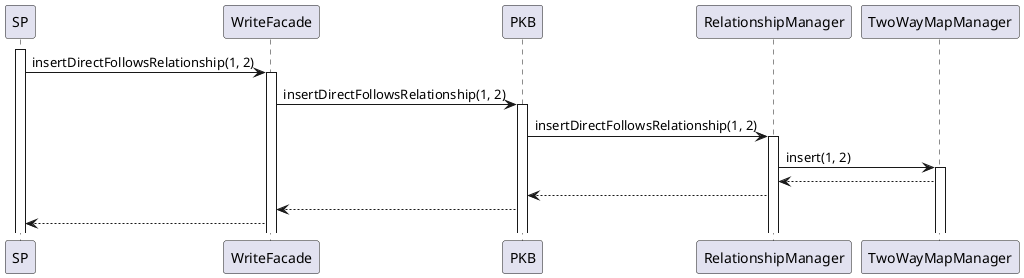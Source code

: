 @startuml
activate SP
SP -> WriteFacade: insertDirectFollowsRelationship(1, 2)
activate WriteFacade

WriteFacade -> PKB: insertDirectFollowsRelationship(1, 2)
activate PKB

PKB -> RelationshipManager: insertDirectFollowsRelationship(1, 2)
activate RelationshipManager

RelationshipManager -> TwoWayMapManager: insert(1, 2)
activate TwoWayMapManager
TwoWayMapManager --> RelationshipManager

RelationshipManager --> PKB
PKB --> WriteFacade

SP<-- WriteFacade
@enduml